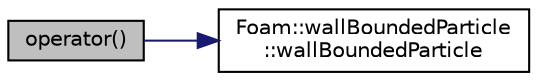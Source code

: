 digraph "operator()"
{
  bgcolor="transparent";
  edge [fontname="Helvetica",fontsize="10",labelfontname="Helvetica",labelfontsize="10"];
  node [fontname="Helvetica",fontsize="10",shape=record];
  rankdir="LR";
  Node1 [label="operator()",height=0.2,width=0.4,color="black", fillcolor="grey75", style="filled", fontcolor="black"];
  Node1 -> Node2 [color="midnightblue",fontsize="10",style="solid",fontname="Helvetica"];
  Node2 [label="Foam::wallBoundedParticle\l::wallBoundedParticle",height=0.2,width=0.4,color="black",URL="$a02942.html#ab86d5a931d8d2a575e908ce13d1bdcbd",tooltip="Construct from components. "];
}

